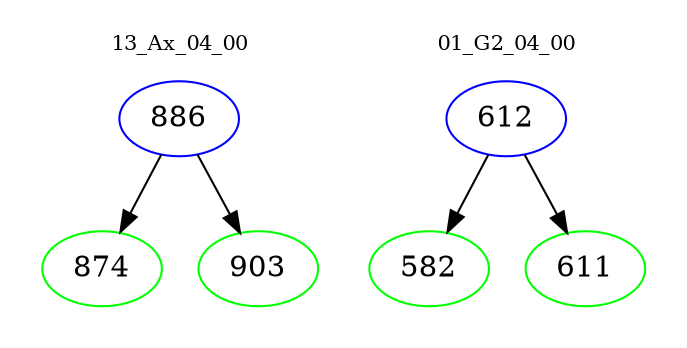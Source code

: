 digraph{
subgraph cluster_0 {
color = white
label = "13_Ax_04_00";
fontsize=10;
T0_886 [label="886", color="blue"]
T0_886 -> T0_874 [color="black"]
T0_874 [label="874", color="green"]
T0_886 -> T0_903 [color="black"]
T0_903 [label="903", color="green"]
}
subgraph cluster_1 {
color = white
label = "01_G2_04_00";
fontsize=10;
T1_612 [label="612", color="blue"]
T1_612 -> T1_582 [color="black"]
T1_582 [label="582", color="green"]
T1_612 -> T1_611 [color="black"]
T1_611 [label="611", color="green"]
}
}
